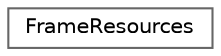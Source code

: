 digraph "类继承关系图"
{
 // LATEX_PDF_SIZE
  bgcolor="transparent";
  edge [fontname=Helvetica,fontsize=10,labelfontname=Helvetica,labelfontsize=10];
  node [fontname=Helvetica,fontsize=10,shape=box,height=0.2,width=0.4];
  rankdir="LR";
  Node0 [id="Node000000",label="FrameResources",height=0.2,width=0.4,color="grey40", fillcolor="white", style="filled",URL="$struct_frame_resources.html",tooltip=" "];
}
